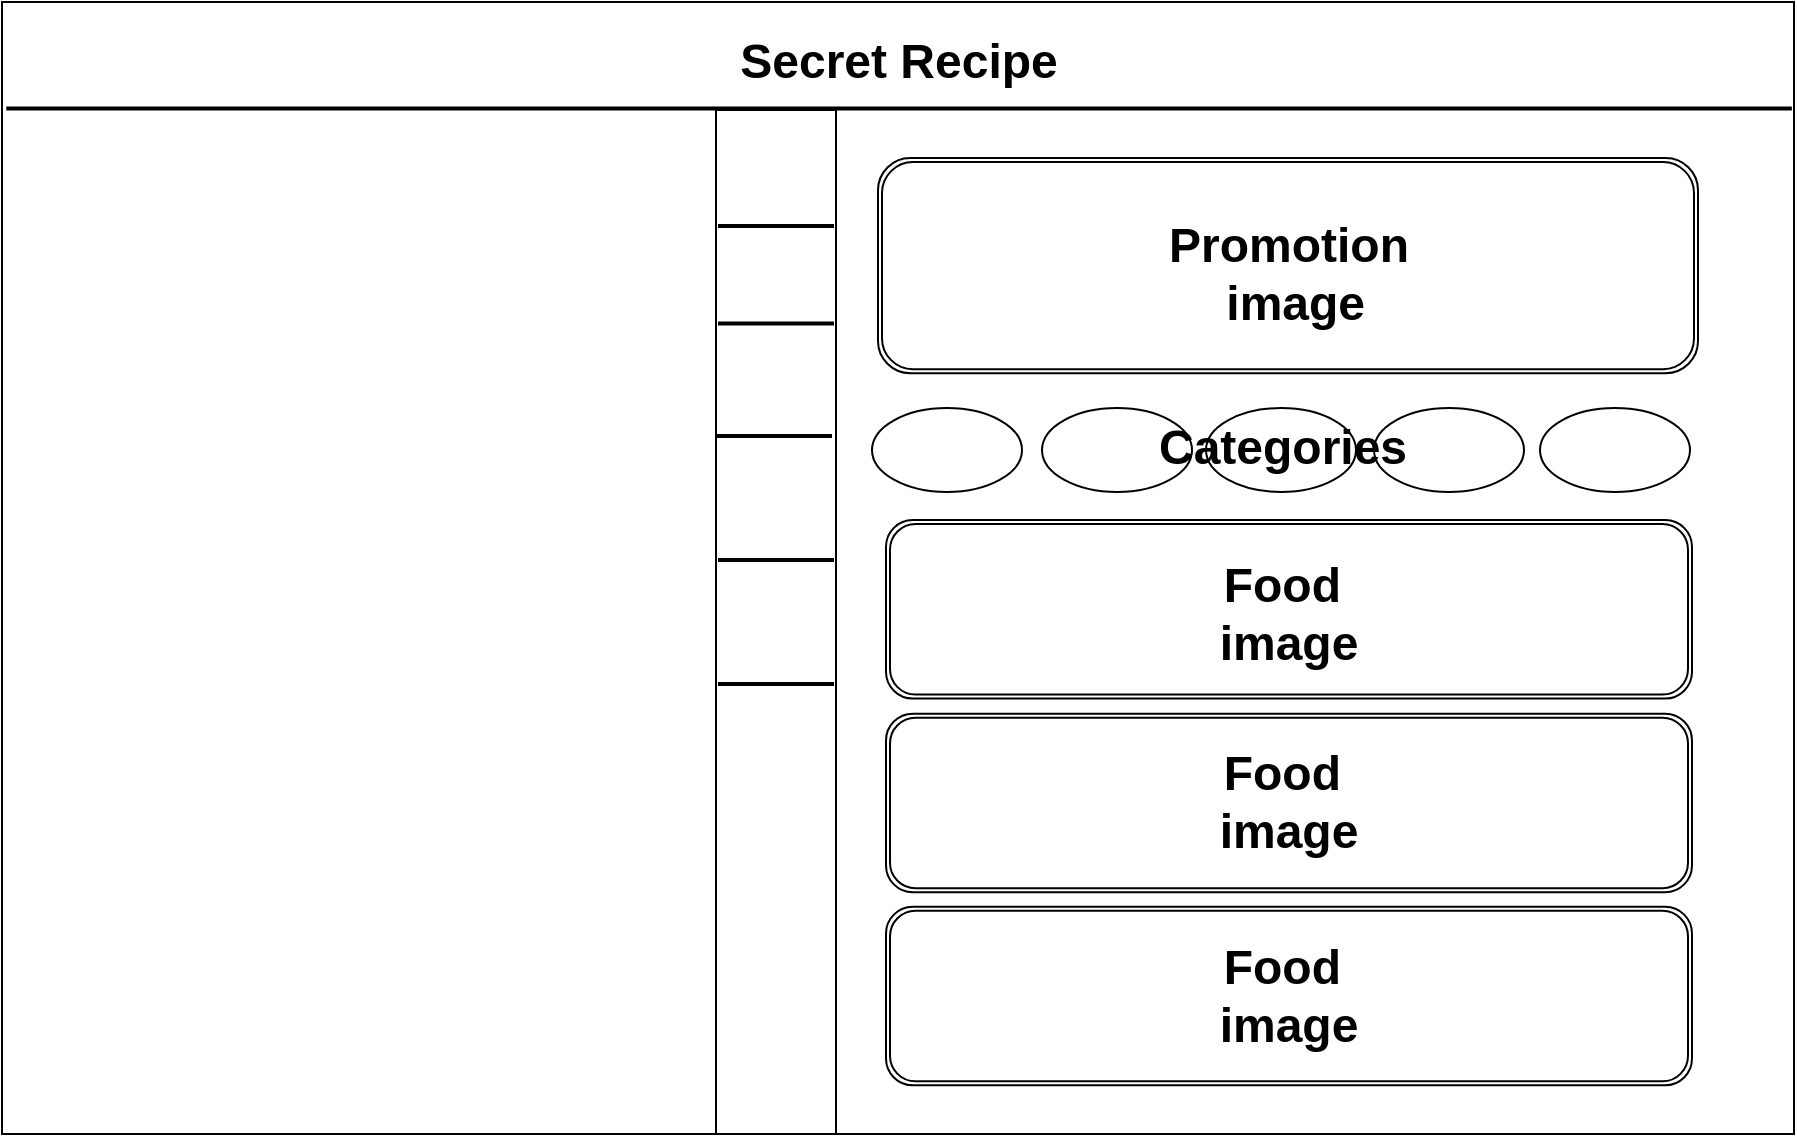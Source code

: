 <mxfile version="24.7.10">
  <diagram name="Page-1" id="hPOh9uv4Xi-a1cSwoiG5">
    <mxGraphModel dx="1918" dy="1073" grid="0" gridSize="10" guides="1" tooltips="1" connect="1" arrows="1" fold="1" page="0" pageScale="1" pageWidth="850" pageHeight="1100" math="0" shadow="0">
      <root>
        <mxCell id="0" />
        <mxCell id="1" parent="0" />
        <mxCell id="TidTo2rOgOH8y78XN5G_-71" value="" style="group" vertex="1" connectable="0" parent="1">
          <mxGeometry x="-317" y="-137" width="896" height="566" as="geometry" />
        </mxCell>
        <mxCell id="TidTo2rOgOH8y78XN5G_-4" value="" style="rounded=0;whiteSpace=wrap;html=1;" vertex="1" parent="TidTo2rOgOH8y78XN5G_-71">
          <mxGeometry width="896" height="566" as="geometry" />
        </mxCell>
        <mxCell id="TidTo2rOgOH8y78XN5G_-7" value="" style="line;strokeWidth=2;html=1;" vertex="1" parent="TidTo2rOgOH8y78XN5G_-71">
          <mxGeometry x="2.149" y="47.364" width="892.777" height="11.841" as="geometry" />
        </mxCell>
        <mxCell id="TidTo2rOgOH8y78XN5G_-9" value="Secret Recipe" style="text;strokeColor=none;fillColor=none;html=1;fontSize=24;fontStyle=1;verticalAlign=middle;align=center;" vertex="1" parent="TidTo2rOgOH8y78XN5G_-71">
          <mxGeometry x="394.283" y="5.921" width="107.434" height="47.364" as="geometry" />
        </mxCell>
        <mxCell id="TidTo2rOgOH8y78XN5G_-65" value="" style="group" vertex="1" connectable="0" parent="TidTo2rOgOH8y78XN5G_-71">
          <mxGeometry x="442" y="259.02" width="403" height="282.65" as="geometry" />
        </mxCell>
        <mxCell id="TidTo2rOgOH8y78XN5G_-77" value="" style="group" vertex="1" connectable="0" parent="TidTo2rOgOH8y78XN5G_-65">
          <mxGeometry width="403" height="282.65" as="geometry" />
        </mxCell>
        <mxCell id="TidTo2rOgOH8y78XN5G_-61" value="" style="shape=ext;double=1;rounded=1;whiteSpace=wrap;html=1;" vertex="1" parent="TidTo2rOgOH8y78XN5G_-77">
          <mxGeometry width="403" height="89.286" as="geometry" />
        </mxCell>
        <mxCell id="TidTo2rOgOH8y78XN5G_-62" value="" style="shape=ext;double=1;rounded=1;whiteSpace=wrap;html=1;" vertex="1" parent="TidTo2rOgOH8y78XN5G_-77">
          <mxGeometry y="96.82" width="403" height="89.286" as="geometry" />
        </mxCell>
        <mxCell id="TidTo2rOgOH8y78XN5G_-63" value="" style="shape=ext;double=1;rounded=1;whiteSpace=wrap;html=1;" vertex="1" parent="TidTo2rOgOH8y78XN5G_-77">
          <mxGeometry y="193.364" width="403" height="89.286" as="geometry" />
        </mxCell>
        <mxCell id="TidTo2rOgOH8y78XN5G_-74" value="Food&amp;nbsp;&lt;div&gt;image&lt;/div&gt;" style="text;strokeColor=none;fillColor=none;html=1;fontSize=24;fontStyle=1;verticalAlign=middle;align=center;" vertex="1" parent="TidTo2rOgOH8y78XN5G_-77">
          <mxGeometry x="62.534" y="26.978" width="277.931" height="40.0" as="geometry" />
        </mxCell>
        <mxCell id="TidTo2rOgOH8y78XN5G_-73" value="Food&amp;nbsp;&lt;div&gt;image&lt;/div&gt;" style="text;strokeColor=none;fillColor=none;html=1;fontSize=24;fontStyle=1;verticalAlign=middle;align=center;" vertex="1" parent="TidTo2rOgOH8y78XN5G_-77">
          <mxGeometry x="62.534" y="121.328" width="277.931" height="40.0" as="geometry" />
        </mxCell>
        <mxCell id="TidTo2rOgOH8y78XN5G_-72" value="Food&amp;nbsp;&lt;div&gt;image&lt;/div&gt;" style="text;strokeColor=none;fillColor=none;html=1;fontSize=24;fontStyle=1;verticalAlign=middle;align=center;" vertex="1" parent="TidTo2rOgOH8y78XN5G_-77">
          <mxGeometry x="62.534" y="218.009" width="277.931" height="40.0" as="geometry" />
        </mxCell>
        <mxCell id="TidTo2rOgOH8y78XN5G_-75" value="" style="group" vertex="1" connectable="0" parent="TidTo2rOgOH8y78XN5G_-71">
          <mxGeometry x="438" y="78" width="410" height="107.62" as="geometry" />
        </mxCell>
        <mxCell id="TidTo2rOgOH8y78XN5G_-67" value="" style="shape=ext;double=1;rounded=1;whiteSpace=wrap;html=1;" vertex="1" parent="TidTo2rOgOH8y78XN5G_-75">
          <mxGeometry width="410" height="107.62" as="geometry" />
        </mxCell>
        <mxCell id="TidTo2rOgOH8y78XN5G_-66" value="Promotion&lt;div&gt;&amp;nbsp;image&lt;/div&gt;" style="text;strokeColor=none;fillColor=none;html=1;fontSize=24;fontStyle=1;verticalAlign=middle;align=center;" vertex="1" parent="TidTo2rOgOH8y78XN5G_-75">
          <mxGeometry x="109.201" y="44.001" width="191.569" height="28.0" as="geometry" />
        </mxCell>
        <mxCell id="TidTo2rOgOH8y78XN5G_-85" value="" style="group" vertex="1" connectable="0" parent="TidTo2rOgOH8y78XN5G_-71">
          <mxGeometry x="435" y="203" width="409" height="42" as="geometry" />
        </mxCell>
        <mxCell id="TidTo2rOgOH8y78XN5G_-80" value="" style="ellipse;whiteSpace=wrap;html=1;" vertex="1" parent="TidTo2rOgOH8y78XN5G_-85">
          <mxGeometry width="75" height="42" as="geometry" />
        </mxCell>
        <mxCell id="TidTo2rOgOH8y78XN5G_-84" value="" style="ellipse;whiteSpace=wrap;html=1;" vertex="1" parent="TidTo2rOgOH8y78XN5G_-85">
          <mxGeometry x="167" width="75" height="42" as="geometry" />
        </mxCell>
        <mxCell id="TidTo2rOgOH8y78XN5G_-83" value="" style="ellipse;whiteSpace=wrap;html=1;" vertex="1" parent="TidTo2rOgOH8y78XN5G_-85">
          <mxGeometry x="251" width="75" height="42" as="geometry" />
        </mxCell>
        <mxCell id="TidTo2rOgOH8y78XN5G_-82" value="" style="ellipse;whiteSpace=wrap;html=1;" vertex="1" parent="TidTo2rOgOH8y78XN5G_-85">
          <mxGeometry x="85" width="75" height="42" as="geometry" />
        </mxCell>
        <mxCell id="TidTo2rOgOH8y78XN5G_-81" value="" style="ellipse;whiteSpace=wrap;html=1;" vertex="1" parent="TidTo2rOgOH8y78XN5G_-85">
          <mxGeometry x="334" width="75" height="42" as="geometry" />
        </mxCell>
        <mxCell id="TidTo2rOgOH8y78XN5G_-86" value="Categories" style="text;strokeColor=none;fillColor=none;html=1;fontSize=24;fontStyle=1;verticalAlign=middle;align=center;" vertex="1" parent="TidTo2rOgOH8y78XN5G_-85">
          <mxGeometry x="154.5" width="100" height="40" as="geometry" />
        </mxCell>
        <mxCell id="TidTo2rOgOH8y78XN5G_-90" value="" style="rounded=0;whiteSpace=wrap;html=1;" vertex="1" parent="TidTo2rOgOH8y78XN5G_-71">
          <mxGeometry x="357" y="54" width="60" height="512" as="geometry" />
        </mxCell>
        <mxCell id="TidTo2rOgOH8y78XN5G_-124" value="" style="group" vertex="1" connectable="0" parent="TidTo2rOgOH8y78XN5G_-71">
          <mxGeometry x="357" y="107" width="59" height="239" as="geometry" />
        </mxCell>
        <mxCell id="TidTo2rOgOH8y78XN5G_-92" value="" style="line;strokeWidth=2;html=1;" vertex="1" parent="TidTo2rOgOH8y78XN5G_-124">
          <mxGeometry x="1" y="48.81" width="58" height="10" as="geometry" />
        </mxCell>
        <mxCell id="TidTo2rOgOH8y78XN5G_-117" value="" style="line;strokeWidth=2;html=1;" vertex="1" parent="TidTo2rOgOH8y78XN5G_-124">
          <mxGeometry y="105" width="58" height="10" as="geometry" />
        </mxCell>
        <mxCell id="TidTo2rOgOH8y78XN5G_-120" value="" style="line;strokeWidth=2;html=1;" vertex="1" parent="TidTo2rOgOH8y78XN5G_-124">
          <mxGeometry x="1" y="167" width="58" height="10" as="geometry" />
        </mxCell>
        <mxCell id="TidTo2rOgOH8y78XN5G_-121" value="" style="line;strokeWidth=2;html=1;" vertex="1" parent="TidTo2rOgOH8y78XN5G_-124">
          <mxGeometry x="1" y="229" width="58" height="10" as="geometry" />
        </mxCell>
        <mxCell id="TidTo2rOgOH8y78XN5G_-122" value="" style="line;strokeWidth=2;html=1;" vertex="1" parent="TidTo2rOgOH8y78XN5G_-124">
          <mxGeometry x="1" width="58" height="10" as="geometry" />
        </mxCell>
      </root>
    </mxGraphModel>
  </diagram>
</mxfile>

